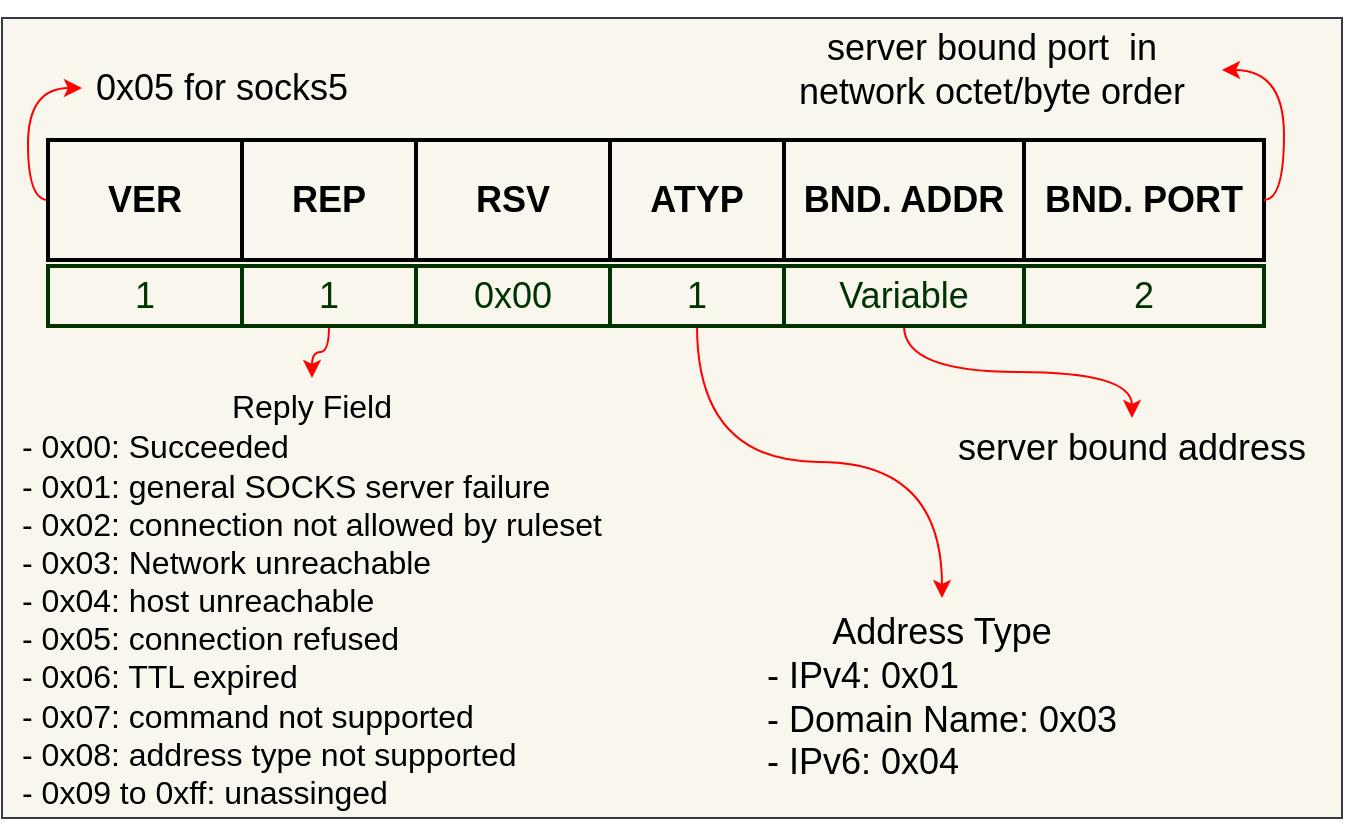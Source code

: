 <mxfile>
    <diagram id="kPSeOtdn9rbaK4qVGtXM" name="Page-1">
        <mxGraphModel dx="947" dy="773" grid="1" gridSize="10" guides="1" tooltips="1" connect="1" arrows="1" fold="1" page="1" pageScale="1" pageWidth="827" pageHeight="1169" math="0" shadow="0">
            <root>
                <mxCell id="0"/>
                <mxCell id="1" parent="0"/>
                <mxCell id="6" value="" style="rounded=0;whiteSpace=wrap;html=1;fontSize=18;fillColor=#f9f7ed;strokeColor=#36393d;" parent="1" vertex="1">
                    <mxGeometry x="30" y="130" width="670" height="400" as="geometry"/>
                </mxCell>
                <mxCell id="32" style="edgeStyle=orthogonalEdgeStyle;curved=1;html=1;entryX=0;entryY=0.5;entryDx=0;entryDy=0;strokeColor=#FF0000;exitX=0;exitY=0.5;exitDx=0;exitDy=0;" parent="1" source="2" target="5" edge="1">
                    <mxGeometry relative="1" as="geometry"/>
                </mxCell>
                <mxCell id="2" value="&lt;b&gt;&lt;font color=&quot;#000000&quot; style=&quot;font-size: 18px;&quot;&gt;VER&lt;/font&gt;&lt;/b&gt;" style="rounded=0;whiteSpace=wrap;html=1;fillColor=none;strokeColor=#000000;strokeWidth=2;" parent="1" vertex="1">
                    <mxGeometry x="53" y="191" width="97" height="60" as="geometry"/>
                </mxCell>
                <mxCell id="3" value="&lt;b&gt;&lt;font color=&quot;#000000&quot; style=&quot;font-size: 18px;&quot;&gt;REP&lt;/font&gt;&lt;/b&gt;" style="rounded=0;whiteSpace=wrap;html=1;fillColor=none;strokeColor=#000000;strokeWidth=2;" parent="1" vertex="1">
                    <mxGeometry x="150" y="191" width="87" height="60" as="geometry"/>
                </mxCell>
                <mxCell id="5" value="&lt;font color=&quot;#000000&quot;&gt;0x05 for socks5&lt;/font&gt;" style="text;html=1;strokeColor=none;fillColor=none;align=center;verticalAlign=middle;whiteSpace=wrap;rounded=0;fontSize=18;" parent="1" vertex="1">
                    <mxGeometry x="70" y="150" width="140" height="30" as="geometry"/>
                </mxCell>
                <mxCell id="10" value="Address Type&lt;br&gt;&lt;div style=&quot;text-align: left;&quot;&gt;&lt;span style=&quot;background-color: initial;&quot;&gt;- IPv4: 0x01&lt;/span&gt;&lt;/div&gt;&lt;div style=&quot;text-align: left;&quot;&gt;&lt;span style=&quot;background-color: initial;&quot;&gt;- Domain Name: 0x03&lt;/span&gt;&lt;/div&gt;&lt;div style=&quot;text-align: left;&quot;&gt;&lt;span style=&quot;background-color: initial;&quot;&gt;- IPv6: 0x04&lt;/span&gt;&lt;/div&gt;" style="text;html=1;strokeColor=none;fillColor=none;align=center;verticalAlign=middle;whiteSpace=wrap;rounded=0;fontSize=18;fontColor=#000000;" parent="1" vertex="1">
                    <mxGeometry x="400" y="420" width="200" height="100" as="geometry"/>
                </mxCell>
                <mxCell id="15" value="&lt;font color=&quot;#003300&quot;&gt;1&lt;/font&gt;" style="rounded=0;whiteSpace=wrap;html=1;fontSize=18;fillColor=none;strokeColor=#003300;strokeWidth=2;" parent="1" vertex="1">
                    <mxGeometry x="53" y="254" width="97" height="30" as="geometry"/>
                </mxCell>
                <mxCell id="34" style="edgeStyle=orthogonalEdgeStyle;curved=1;html=1;strokeColor=#FF0000;" parent="1" source="16" target="33" edge="1">
                    <mxGeometry relative="1" as="geometry"/>
                </mxCell>
                <mxCell id="16" value="&lt;font color=&quot;#003300&quot;&gt;1&lt;/font&gt;" style="rounded=0;whiteSpace=wrap;html=1;fontSize=18;fillColor=none;strokeColor=#003300;strokeWidth=2;" parent="1" vertex="1">
                    <mxGeometry x="150" y="254" width="87" height="30" as="geometry"/>
                </mxCell>
                <mxCell id="18" value="&lt;font color=&quot;#000000&quot;&gt;server bound port&amp;nbsp; in network octet/byte order&lt;/font&gt;" style="text;html=1;strokeColor=none;fillColor=none;align=center;verticalAlign=middle;whiteSpace=wrap;rounded=0;fontSize=18;fontColor=#FFFFFF;" parent="1" vertex="1">
                    <mxGeometry x="410" y="121" width="230" height="70" as="geometry"/>
                </mxCell>
                <mxCell id="22" style="edgeStyle=none;html=1;fontSize=16;fontColor=#000000;" parent="1" target="6" edge="1">
                    <mxGeometry relative="1" as="geometry">
                        <mxPoint x="366.136" y="530" as="sourcePoint"/>
                    </mxGeometry>
                </mxCell>
                <mxCell id="23" value="&lt;b&gt;&lt;font color=&quot;#000000&quot; style=&quot;font-size: 18px;&quot;&gt;RSV&lt;/font&gt;&lt;/b&gt;" style="rounded=0;whiteSpace=wrap;html=1;fillColor=none;strokeColor=#000000;strokeWidth=2;" parent="1" vertex="1">
                    <mxGeometry x="237" y="191" width="97" height="60" as="geometry"/>
                </mxCell>
                <mxCell id="24" value="&lt;b&gt;&lt;font color=&quot;#000000&quot; style=&quot;font-size: 18px;&quot;&gt;ATYP&lt;/font&gt;&lt;/b&gt;" style="rounded=0;whiteSpace=wrap;html=1;fillColor=none;strokeColor=#000000;strokeWidth=2;" parent="1" vertex="1">
                    <mxGeometry x="334" y="191" width="87" height="60" as="geometry"/>
                </mxCell>
                <mxCell id="25" value="&lt;font color=&quot;#003300&quot;&gt;0x00&lt;/font&gt;" style="rounded=0;whiteSpace=wrap;html=1;fontSize=18;fillColor=none;strokeColor=#003300;strokeWidth=2;" parent="1" vertex="1">
                    <mxGeometry x="237" y="254" width="97" height="30" as="geometry"/>
                </mxCell>
                <mxCell id="35" style="edgeStyle=orthogonalEdgeStyle;curved=1;html=1;strokeColor=#FF0000;" parent="1" source="26" target="10" edge="1">
                    <mxGeometry relative="1" as="geometry"/>
                </mxCell>
                <mxCell id="26" value="&lt;font color=&quot;#003300&quot;&gt;1&lt;/font&gt;" style="rounded=0;whiteSpace=wrap;html=1;fontSize=18;fillColor=none;strokeColor=#003300;strokeWidth=2;" parent="1" vertex="1">
                    <mxGeometry x="334" y="254" width="87" height="30" as="geometry"/>
                </mxCell>
                <mxCell id="27" value="&lt;b&gt;&lt;font color=&quot;#000000&quot; style=&quot;font-size: 18px;&quot;&gt;BND. ADDR&lt;/font&gt;&lt;/b&gt;" style="rounded=0;whiteSpace=wrap;html=1;fillColor=none;strokeColor=#000000;strokeWidth=2;" parent="1" vertex="1">
                    <mxGeometry x="421" y="191" width="120" height="60" as="geometry"/>
                </mxCell>
                <mxCell id="28" value="&lt;b&gt;&lt;font color=&quot;#000000&quot; style=&quot;font-size: 18px;&quot;&gt;BND. PORT&lt;/font&gt;&lt;/b&gt;" style="rounded=0;whiteSpace=wrap;html=1;fillColor=none;strokeColor=#000000;strokeWidth=2;" parent="1" vertex="1">
                    <mxGeometry x="541" y="191" width="120" height="60" as="geometry"/>
                </mxCell>
                <mxCell id="37" style="edgeStyle=orthogonalEdgeStyle;curved=1;html=1;entryX=0.5;entryY=0;entryDx=0;entryDy=0;strokeColor=#FF0000;" parent="1" source="29" target="36" edge="1">
                    <mxGeometry relative="1" as="geometry"/>
                </mxCell>
                <mxCell id="29" value="&lt;font color=&quot;#003300&quot;&gt;Variable&lt;/font&gt;" style="rounded=0;whiteSpace=wrap;html=1;fontSize=18;fillColor=none;strokeColor=#003300;strokeWidth=2;" parent="1" vertex="1">
                    <mxGeometry x="421" y="254" width="120" height="30" as="geometry"/>
                </mxCell>
                <mxCell id="31" style="edgeStyle=orthogonalEdgeStyle;html=1;entryX=1;entryY=0.5;entryDx=0;entryDy=0;curved=1;strokeColor=#FF0000;exitX=1;exitY=0.5;exitDx=0;exitDy=0;" parent="1" source="28" target="18" edge="1">
                    <mxGeometry relative="1" as="geometry"/>
                </mxCell>
                <mxCell id="30" value="&lt;font color=&quot;#003300&quot;&gt;2&lt;/font&gt;" style="rounded=0;whiteSpace=wrap;html=1;fontSize=18;fillColor=none;strokeColor=#003300;strokeWidth=2;" parent="1" vertex="1">
                    <mxGeometry x="541" y="254" width="120" height="30" as="geometry"/>
                </mxCell>
                <mxCell id="33" value="&lt;font style=&quot;font-size: 16px;&quot; color=&quot;#000000&quot;&gt;Reply Field&lt;br&gt;&lt;div style=&quot;text-align: left;&quot;&gt;&lt;span style=&quot;background-color: initial;&quot;&gt;- 0x00: Succeeded&lt;/span&gt;&lt;/div&gt;&lt;div style=&quot;text-align: left;&quot;&gt;&lt;span style=&quot;background-color: initial;&quot;&gt;- 0x01: general SOCKS server failure&lt;/span&gt;&lt;/div&gt;&lt;div style=&quot;text-align: left;&quot;&gt;&lt;span style=&quot;background-color: initial;&quot;&gt;- 0x02: connection not allowed by ruleset&lt;/span&gt;&lt;/div&gt;&lt;div style=&quot;text-align: left;&quot;&gt;&lt;span style=&quot;background-color: initial;&quot;&gt;- 0x03: Network unreachable&lt;/span&gt;&lt;/div&gt;&lt;div style=&quot;text-align: left;&quot;&gt;&lt;span style=&quot;background-color: initial;&quot;&gt;- 0x04: host unreachable&lt;/span&gt;&lt;/div&gt;&lt;div style=&quot;text-align: left;&quot;&gt;&lt;span style=&quot;background-color: initial;&quot;&gt;- 0x05: connection refused&lt;/span&gt;&lt;/div&gt;&lt;div style=&quot;text-align: left;&quot;&gt;&lt;span style=&quot;background-color: initial;&quot;&gt;- 0x06: TTL expired&lt;/span&gt;&lt;/div&gt;&lt;div style=&quot;text-align: left;&quot;&gt;&lt;span style=&quot;background-color: initial;&quot;&gt;- 0x07: command not supported&lt;/span&gt;&lt;/div&gt;&lt;div style=&quot;text-align: left;&quot;&gt;&lt;span style=&quot;background-color: initial;&quot;&gt;- 0x08: address type not supported&lt;/span&gt;&lt;/div&gt;&lt;div style=&quot;text-align: left;&quot;&gt;&lt;span style=&quot;background-color: initial;&quot;&gt;- 0x09 to 0xff: unassinged&lt;/span&gt;&lt;/div&gt;&lt;/font&gt;" style="text;html=1;strokeColor=none;fillColor=none;align=center;verticalAlign=middle;whiteSpace=wrap;rounded=0;fontSize=18;" parent="1" vertex="1">
                    <mxGeometry x="30" y="310" width="310" height="220" as="geometry"/>
                </mxCell>
                <mxCell id="36" value="&lt;font color=&quot;#000000&quot;&gt;server bound address&lt;/font&gt;" style="text;html=1;strokeColor=none;fillColor=none;align=center;verticalAlign=middle;whiteSpace=wrap;rounded=0;fontSize=18;" parent="1" vertex="1">
                    <mxGeometry x="490" y="330" width="210" height="30" as="geometry"/>
                </mxCell>
            </root>
        </mxGraphModel>
    </diagram>
</mxfile>